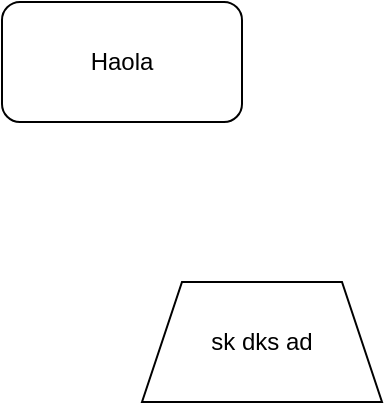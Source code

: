 <mxfile version="17.5.0" type="github">
  <diagram id="YNoQQEhRiJWOw-83CMPN" name="Page-1">
    <mxGraphModel dx="868" dy="1619" grid="1" gridSize="10" guides="1" tooltips="1" connect="1" arrows="1" fold="1" page="1" pageScale="1" pageWidth="827" pageHeight="1169" math="0" shadow="0">
      <root>
        <mxCell id="0" />
        <mxCell id="1" parent="0" />
        <mxCell id="lxe4uF3llg9QiiiZToa5-1" value="&lt;font style=&quot;vertical-align: inherit&quot;&gt;&lt;font style=&quot;vertical-align: inherit&quot;&gt;Haola&lt;/font&gt;&lt;/font&gt;" style="rounded=1;whiteSpace=wrap;html=1;" vertex="1" parent="1">
          <mxGeometry x="270" y="-300" width="120" height="60" as="geometry" />
        </mxCell>
        <mxCell id="lxe4uF3llg9QiiiZToa5-2" value="&lt;font style=&quot;vertical-align: inherit&quot;&gt;&lt;font style=&quot;vertical-align: inherit&quot;&gt;sk dks ad&lt;/font&gt;&lt;/font&gt;" style="shape=trapezoid;perimeter=trapezoidPerimeter;whiteSpace=wrap;html=1;fixedSize=1;" vertex="1" parent="1">
          <mxGeometry x="340" y="-160" width="120" height="60" as="geometry" />
        </mxCell>
      </root>
    </mxGraphModel>
  </diagram>
</mxfile>
